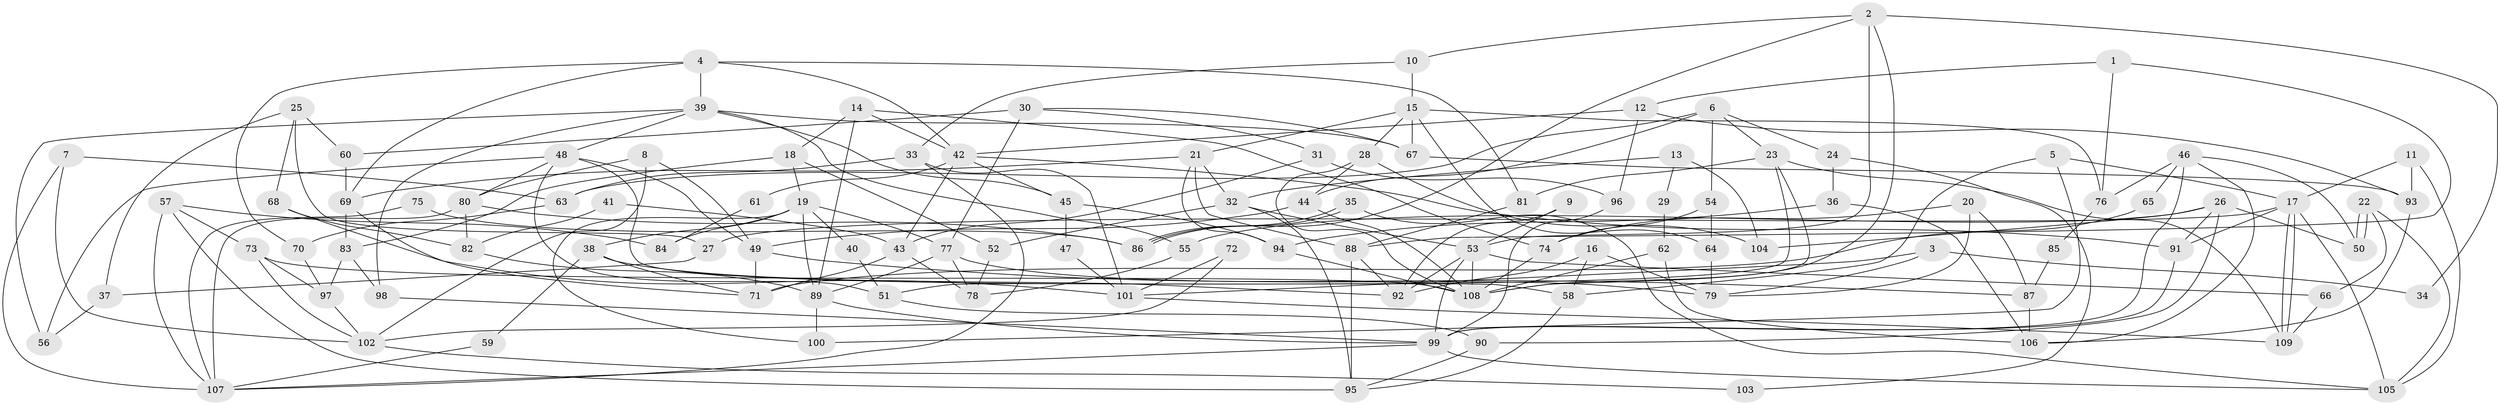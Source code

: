 // Generated by graph-tools (version 1.1) at 2025/51/03/09/25 04:51:51]
// undirected, 109 vertices, 218 edges
graph export_dot {
graph [start="1"]
  node [color=gray90,style=filled];
  1;
  2;
  3;
  4;
  5;
  6;
  7;
  8;
  9;
  10;
  11;
  12;
  13;
  14;
  15;
  16;
  17;
  18;
  19;
  20;
  21;
  22;
  23;
  24;
  25;
  26;
  27;
  28;
  29;
  30;
  31;
  32;
  33;
  34;
  35;
  36;
  37;
  38;
  39;
  40;
  41;
  42;
  43;
  44;
  45;
  46;
  47;
  48;
  49;
  50;
  51;
  52;
  53;
  54;
  55;
  56;
  57;
  58;
  59;
  60;
  61;
  62;
  63;
  64;
  65;
  66;
  67;
  68;
  69;
  70;
  71;
  72;
  73;
  74;
  75;
  76;
  77;
  78;
  79;
  80;
  81;
  82;
  83;
  84;
  85;
  86;
  87;
  88;
  89;
  90;
  91;
  92;
  93;
  94;
  95;
  96;
  97;
  98;
  99;
  100;
  101;
  102;
  103;
  104;
  105;
  106;
  107;
  108;
  109;
  1 -- 88;
  1 -- 76;
  1 -- 12;
  2 -- 53;
  2 -- 86;
  2 -- 10;
  2 -- 34;
  2 -- 108;
  3 -- 101;
  3 -- 79;
  3 -- 34;
  4 -- 42;
  4 -- 39;
  4 -- 69;
  4 -- 70;
  4 -- 81;
  5 -- 100;
  5 -- 17;
  5 -- 58;
  6 -- 54;
  6 -- 23;
  6 -- 24;
  6 -- 44;
  6 -- 63;
  7 -- 102;
  7 -- 63;
  7 -- 107;
  8 -- 80;
  8 -- 49;
  8 -- 102;
  9 -- 92;
  9 -- 53;
  10 -- 33;
  10 -- 15;
  11 -- 17;
  11 -- 105;
  11 -- 93;
  12 -- 93;
  12 -- 42;
  12 -- 96;
  13 -- 32;
  13 -- 104;
  13 -- 29;
  14 -- 89;
  14 -- 42;
  14 -- 18;
  14 -- 74;
  15 -- 28;
  15 -- 21;
  15 -- 64;
  15 -- 67;
  15 -- 76;
  16 -- 92;
  16 -- 58;
  16 -- 79;
  17 -- 91;
  17 -- 109;
  17 -- 109;
  17 -- 27;
  17 -- 105;
  18 -- 52;
  18 -- 19;
  18 -- 83;
  19 -- 89;
  19 -- 38;
  19 -- 40;
  19 -- 77;
  19 -- 84;
  19 -- 100;
  20 -- 79;
  20 -- 74;
  20 -- 87;
  21 -- 32;
  21 -- 69;
  21 -- 88;
  21 -- 94;
  22 -- 66;
  22 -- 50;
  22 -- 50;
  22 -- 105;
  23 -- 81;
  23 -- 108;
  23 -- 51;
  23 -- 109;
  24 -- 36;
  24 -- 103;
  25 -- 60;
  25 -- 27;
  25 -- 37;
  25 -- 68;
  26 -- 91;
  26 -- 50;
  26 -- 55;
  26 -- 90;
  26 -- 104;
  27 -- 37;
  28 -- 108;
  28 -- 44;
  28 -- 104;
  29 -- 62;
  30 -- 31;
  30 -- 77;
  30 -- 60;
  30 -- 67;
  31 -- 96;
  31 -- 43;
  32 -- 95;
  32 -- 53;
  32 -- 52;
  33 -- 107;
  33 -- 63;
  33 -- 101;
  35 -- 105;
  35 -- 86;
  35 -- 86;
  36 -- 106;
  36 -- 94;
  37 -- 56;
  38 -- 71;
  38 -- 59;
  38 -- 92;
  39 -- 67;
  39 -- 48;
  39 -- 45;
  39 -- 55;
  39 -- 56;
  39 -- 98;
  40 -- 51;
  41 -- 82;
  41 -- 43;
  42 -- 45;
  42 -- 43;
  42 -- 61;
  42 -- 91;
  43 -- 71;
  43 -- 78;
  44 -- 108;
  44 -- 49;
  45 -- 94;
  45 -- 47;
  46 -- 106;
  46 -- 99;
  46 -- 50;
  46 -- 65;
  46 -- 76;
  47 -- 101;
  48 -- 58;
  48 -- 80;
  48 -- 49;
  48 -- 51;
  48 -- 56;
  49 -- 71;
  49 -- 87;
  51 -- 90;
  52 -- 78;
  53 -- 92;
  53 -- 99;
  53 -- 66;
  53 -- 108;
  54 -- 64;
  54 -- 74;
  55 -- 78;
  57 -- 73;
  57 -- 107;
  57 -- 84;
  57 -- 95;
  58 -- 95;
  59 -- 107;
  60 -- 69;
  61 -- 84;
  62 -- 106;
  62 -- 108;
  63 -- 70;
  64 -- 79;
  65 -- 71;
  66 -- 109;
  67 -- 93;
  68 -- 101;
  68 -- 82;
  69 -- 71;
  69 -- 83;
  70 -- 97;
  72 -- 101;
  72 -- 102;
  73 -- 108;
  73 -- 97;
  73 -- 102;
  74 -- 108;
  75 -- 86;
  75 -- 107;
  76 -- 85;
  77 -- 78;
  77 -- 79;
  77 -- 89;
  80 -- 107;
  80 -- 82;
  80 -- 86;
  81 -- 88;
  82 -- 89;
  83 -- 97;
  83 -- 98;
  85 -- 87;
  87 -- 106;
  88 -- 95;
  88 -- 92;
  89 -- 99;
  89 -- 100;
  90 -- 95;
  91 -- 99;
  93 -- 106;
  94 -- 108;
  96 -- 99;
  97 -- 102;
  98 -- 99;
  99 -- 105;
  99 -- 107;
  101 -- 109;
  102 -- 103;
}
